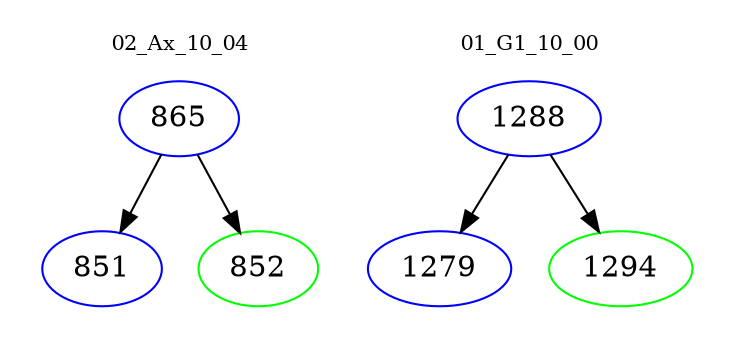 digraph{
subgraph cluster_0 {
color = white
label = "02_Ax_10_04";
fontsize=10;
T0_865 [label="865", color="blue"]
T0_865 -> T0_851 [color="black"]
T0_851 [label="851", color="blue"]
T0_865 -> T0_852 [color="black"]
T0_852 [label="852", color="green"]
}
subgraph cluster_1 {
color = white
label = "01_G1_10_00";
fontsize=10;
T1_1288 [label="1288", color="blue"]
T1_1288 -> T1_1279 [color="black"]
T1_1279 [label="1279", color="blue"]
T1_1288 -> T1_1294 [color="black"]
T1_1294 [label="1294", color="green"]
}
}
